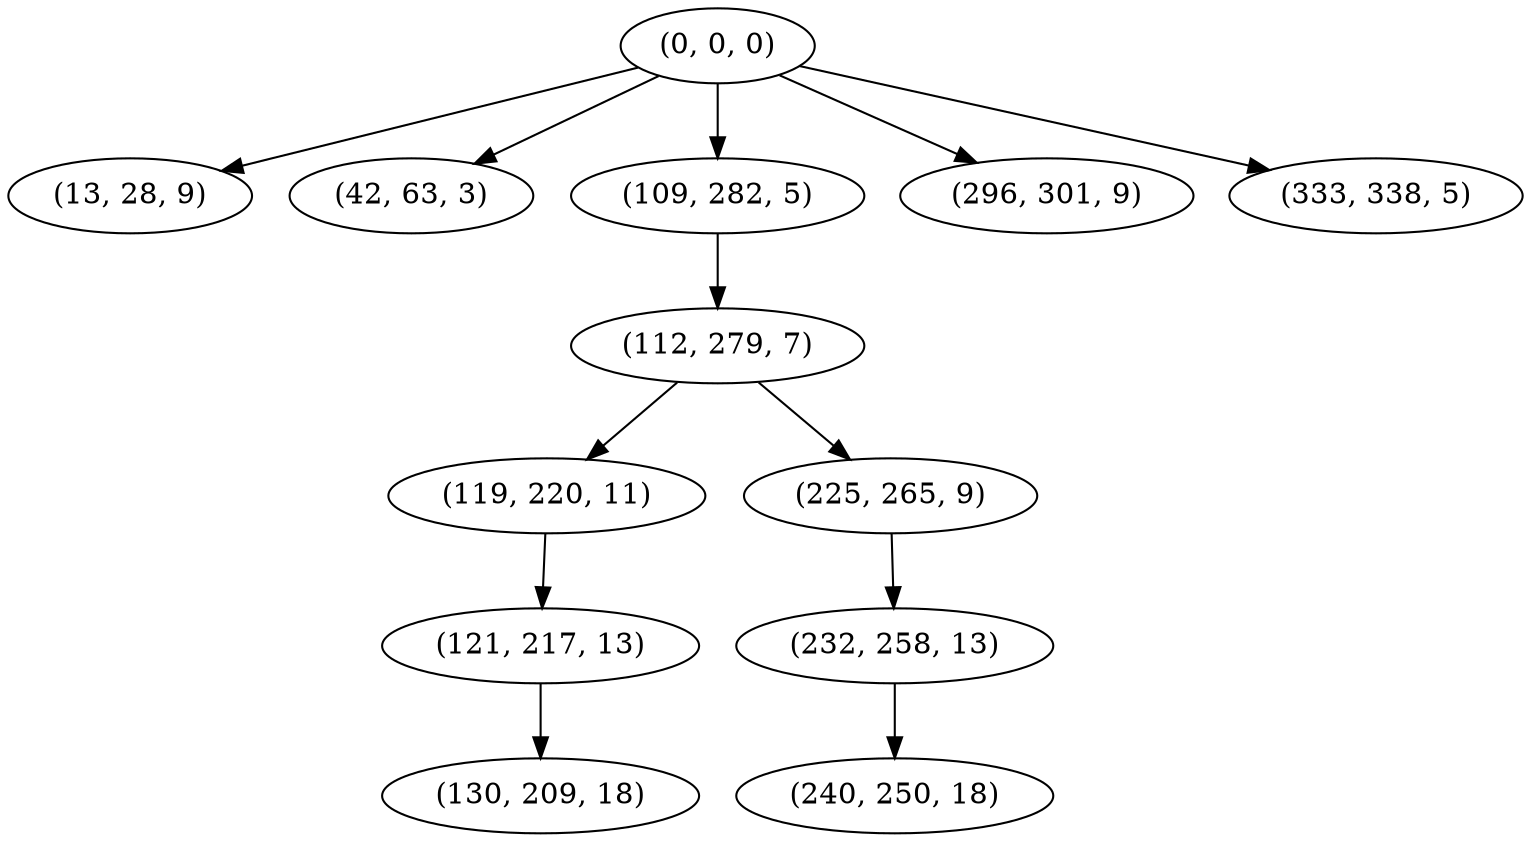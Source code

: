 digraph tree {
    "(0, 0, 0)";
    "(13, 28, 9)";
    "(42, 63, 3)";
    "(109, 282, 5)";
    "(112, 279, 7)";
    "(119, 220, 11)";
    "(121, 217, 13)";
    "(130, 209, 18)";
    "(225, 265, 9)";
    "(232, 258, 13)";
    "(240, 250, 18)";
    "(296, 301, 9)";
    "(333, 338, 5)";
    "(0, 0, 0)" -> "(13, 28, 9)";
    "(0, 0, 0)" -> "(42, 63, 3)";
    "(0, 0, 0)" -> "(109, 282, 5)";
    "(0, 0, 0)" -> "(296, 301, 9)";
    "(0, 0, 0)" -> "(333, 338, 5)";
    "(109, 282, 5)" -> "(112, 279, 7)";
    "(112, 279, 7)" -> "(119, 220, 11)";
    "(112, 279, 7)" -> "(225, 265, 9)";
    "(119, 220, 11)" -> "(121, 217, 13)";
    "(121, 217, 13)" -> "(130, 209, 18)";
    "(225, 265, 9)" -> "(232, 258, 13)";
    "(232, 258, 13)" -> "(240, 250, 18)";
}
